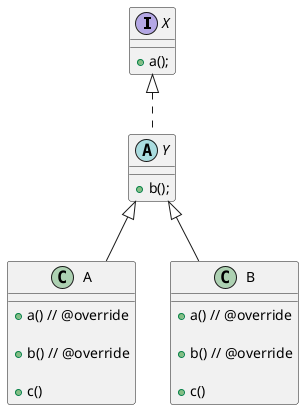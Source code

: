 @startuml
'https://plantuml.com/class-diagram

interface X {
  +a();
}

abstract class Y implements X {
  +b();
}

class A extends Y {
  +a() // @override

  +b() // @override

  +c()
}

class B extends Y {
  +a() // @override

  +b() // @override

  +c()
}




@enduml